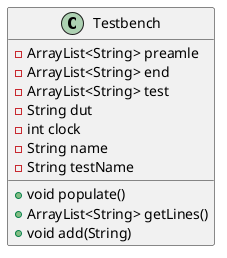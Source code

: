 @startuml TestbenchClass
class Testbench{
    - ArrayList<String> preamle
    - ArrayList<String> end
    - ArrayList<String> test
    - String dut
    - int clock
    - String name
    - String testName
    + void populate()
    + ArrayList<String> getLines()
    + void add(String)
}
@enduml